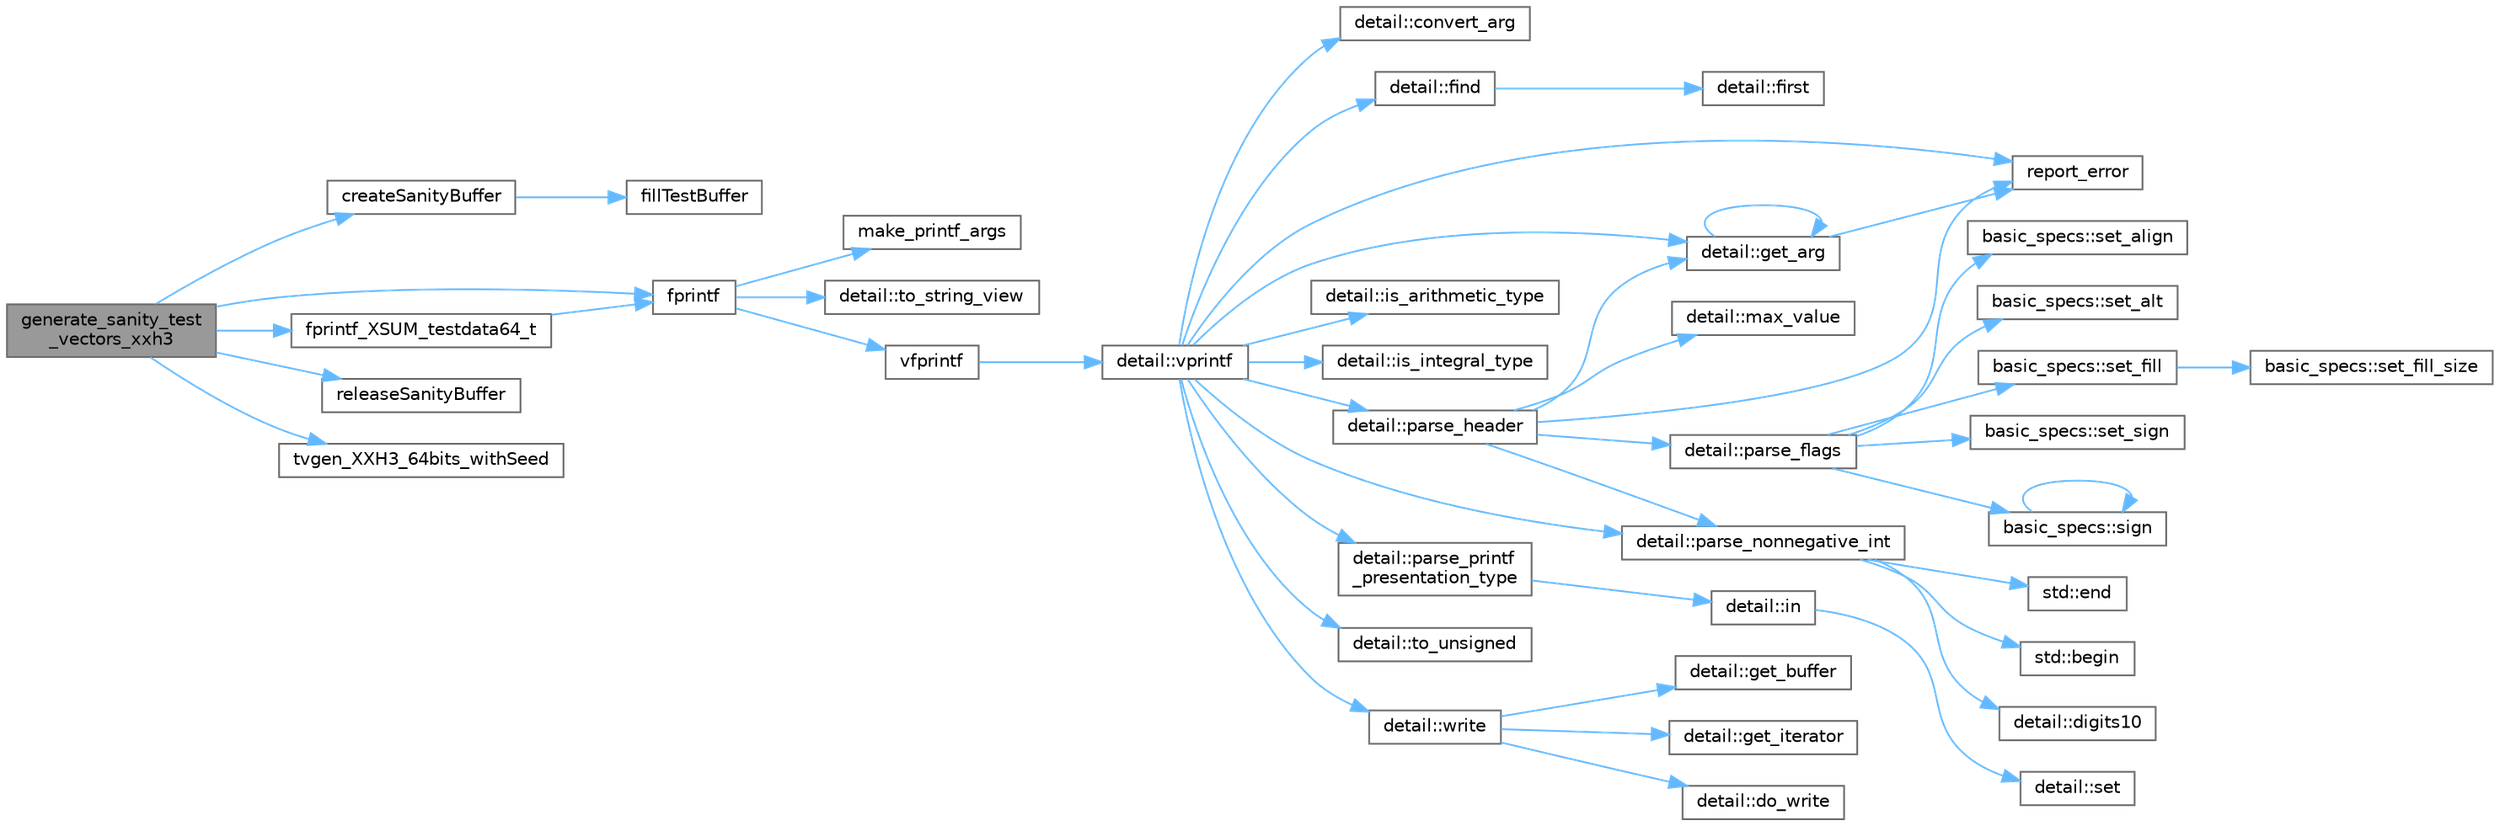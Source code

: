 digraph "generate_sanity_test_vectors_xxh3"
{
 // LATEX_PDF_SIZE
  bgcolor="transparent";
  edge [fontname=Helvetica,fontsize=10,labelfontname=Helvetica,labelfontsize=10];
  node [fontname=Helvetica,fontsize=10,shape=box,height=0.2,width=0.4];
  rankdir="LR";
  Node1 [id="Node000001",label="generate_sanity_test\l_vectors_xxh3",height=0.2,width=0.4,color="gray40", fillcolor="grey60", style="filled", fontcolor="black",tooltip=" "];
  Node1 -> Node2 [id="edge1_Node000001_Node000002",color="steelblue1",style="solid",tooltip=" "];
  Node2 [id="Node000002",label="createSanityBuffer",height=0.2,width=0.4,color="grey40", fillcolor="white", style="filled",URL="$sanity__test__vectors__generator_8c.html#abb1a322ef7da7f8b37fc603500281262",tooltip=" "];
  Node2 -> Node3 [id="edge2_Node000002_Node000003",color="steelblue1",style="solid",tooltip=" "];
  Node3 [id="Node000003",label="fillTestBuffer",height=0.2,width=0.4,color="grey40", fillcolor="white", style="filled",URL="$sanity__test__vectors__generator_8c.html#aed8f6a563f19c338abf1aca022445c45",tooltip=" "];
  Node1 -> Node4 [id="edge3_Node000001_Node000004",color="steelblue1",style="solid",tooltip=" "];
  Node4 [id="Node000004",label="fprintf",height=0.2,width=0.4,color="grey40", fillcolor="white", style="filled",URL="$printf_8h.html#a9f315126362cae9675de1642105e631e",tooltip=" "];
  Node4 -> Node5 [id="edge4_Node000004_Node000005",color="steelblue1",style="solid",tooltip=" "];
  Node5 [id="Node000005",label="make_printf_args",height=0.2,width=0.4,color="grey40", fillcolor="white", style="filled",URL="$printf_8h.html#a27dcc0efcda04388971dbea3c875f122",tooltip=" "];
  Node4 -> Node6 [id="edge5_Node000004_Node000006",color="steelblue1",style="solid",tooltip=" "];
  Node6 [id="Node000006",label="detail::to_string_view",height=0.2,width=0.4,color="grey40", fillcolor="white", style="filled",URL="$namespacedetail.html#abeae79fa3e1eded2d8fbd56cc9f0960e",tooltip=" "];
  Node4 -> Node7 [id="edge6_Node000004_Node000007",color="steelblue1",style="solid",tooltip=" "];
  Node7 [id="Node000007",label="vfprintf",height=0.2,width=0.4,color="grey40", fillcolor="white", style="filled",URL="$printf_8h.html#abb30aad964fc771fb52cf3ad88649df2",tooltip=" "];
  Node7 -> Node8 [id="edge7_Node000007_Node000008",color="steelblue1",style="solid",tooltip=" "];
  Node8 [id="Node000008",label="detail::vprintf",height=0.2,width=0.4,color="grey40", fillcolor="white", style="filled",URL="$namespacedetail.html#a1c8c2218e4c822aa8f743fb9c573717f",tooltip=" "];
  Node8 -> Node9 [id="edge8_Node000008_Node000009",color="steelblue1",style="solid",tooltip=" "];
  Node9 [id="Node000009",label="detail::convert_arg",height=0.2,width=0.4,color="grey40", fillcolor="white", style="filled",URL="$namespacedetail.html#a03c11572c9a664266d6925f327dec7f3",tooltip=" "];
  Node8 -> Node10 [id="edge9_Node000008_Node000010",color="steelblue1",style="solid",tooltip=" "];
  Node10 [id="Node000010",label="detail::find",height=0.2,width=0.4,color="grey40", fillcolor="white", style="filled",URL="$namespacedetail.html#a6b71952fab3dc32f3edb2c3e9811d8d9",tooltip=" "];
  Node10 -> Node11 [id="edge10_Node000010_Node000011",color="steelblue1",style="solid",tooltip=" "];
  Node11 [id="Node000011",label="detail::first",height=0.2,width=0.4,color="grey40", fillcolor="white", style="filled",URL="$namespacedetail.html#a02319a3deb124802b88b61f85987df5e",tooltip=" "];
  Node8 -> Node12 [id="edge11_Node000008_Node000012",color="steelblue1",style="solid",tooltip=" "];
  Node12 [id="Node000012",label="detail::get_arg",height=0.2,width=0.4,color="grey40", fillcolor="white", style="filled",URL="$namespacedetail.html#a342ef250e45bd09b2ef666b6fae1c355",tooltip=" "];
  Node12 -> Node12 [id="edge12_Node000012_Node000012",color="steelblue1",style="solid",tooltip=" "];
  Node12 -> Node13 [id="edge13_Node000012_Node000013",color="steelblue1",style="solid",tooltip=" "];
  Node13 [id="Node000013",label="report_error",height=0.2,width=0.4,color="grey40", fillcolor="white", style="filled",URL="$format-inl_8h.html#a5555893692b00b61b3886349332fd01f",tooltip=" "];
  Node8 -> Node14 [id="edge14_Node000008_Node000014",color="steelblue1",style="solid",tooltip=" "];
  Node14 [id="Node000014",label="detail::is_arithmetic_type",height=0.2,width=0.4,color="grey40", fillcolor="white", style="filled",URL="$namespacedetail.html#a802c50a56a3495fdab6020b375ba1389",tooltip=" "];
  Node8 -> Node15 [id="edge15_Node000008_Node000015",color="steelblue1",style="solid",tooltip=" "];
  Node15 [id="Node000015",label="detail::is_integral_type",height=0.2,width=0.4,color="grey40", fillcolor="white", style="filled",URL="$namespacedetail.html#a2a60f8d1bee41b803f43fc42b707b5d1",tooltip=" "];
  Node8 -> Node16 [id="edge16_Node000008_Node000016",color="steelblue1",style="solid",tooltip=" "];
  Node16 [id="Node000016",label="detail::parse_header",height=0.2,width=0.4,color="grey40", fillcolor="white", style="filled",URL="$namespacedetail.html#afc9d93e58b8edb8077f8bc8eee7f4035",tooltip=" "];
  Node16 -> Node12 [id="edge17_Node000016_Node000012",color="steelblue1",style="solid",tooltip=" "];
  Node16 -> Node17 [id="edge18_Node000016_Node000017",color="steelblue1",style="solid",tooltip=" "];
  Node17 [id="Node000017",label="detail::max_value",height=0.2,width=0.4,color="grey40", fillcolor="white", style="filled",URL="$namespacedetail.html#a45c2130c44ebe54179eafcee3cda2bfb",tooltip=" "];
  Node16 -> Node18 [id="edge19_Node000016_Node000018",color="steelblue1",style="solid",tooltip=" "];
  Node18 [id="Node000018",label="detail::parse_flags",height=0.2,width=0.4,color="grey40", fillcolor="white", style="filled",URL="$namespacedetail.html#a4213daed116a37e1767881da51238261",tooltip=" "];
  Node18 -> Node19 [id="edge20_Node000018_Node000019",color="steelblue1",style="solid",tooltip=" "];
  Node19 [id="Node000019",label="basic_specs::set_align",height=0.2,width=0.4,color="grey40", fillcolor="white", style="filled",URL="$classbasic__specs.html#ad73b6f854341aaabc744bf54e6ea6af6",tooltip=" "];
  Node18 -> Node20 [id="edge21_Node000018_Node000020",color="steelblue1",style="solid",tooltip=" "];
  Node20 [id="Node000020",label="basic_specs::set_alt",height=0.2,width=0.4,color="grey40", fillcolor="white", style="filled",URL="$classbasic__specs.html#a5f10314706a8a3d579f882f30d283b61",tooltip=" "];
  Node18 -> Node21 [id="edge22_Node000018_Node000021",color="steelblue1",style="solid",tooltip=" "];
  Node21 [id="Node000021",label="basic_specs::set_fill",height=0.2,width=0.4,color="grey40", fillcolor="white", style="filled",URL="$classbasic__specs.html#a1600987fb39fed5dfdac21b218061a9e",tooltip=" "];
  Node21 -> Node22 [id="edge23_Node000021_Node000022",color="steelblue1",style="solid",tooltip=" "];
  Node22 [id="Node000022",label="basic_specs::set_fill_size",height=0.2,width=0.4,color="grey40", fillcolor="white", style="filled",URL="$classbasic__specs.html#a4b36db5ad1e38169bd6653635d5e69cd",tooltip=" "];
  Node18 -> Node23 [id="edge24_Node000018_Node000023",color="steelblue1",style="solid",tooltip=" "];
  Node23 [id="Node000023",label="basic_specs::set_sign",height=0.2,width=0.4,color="grey40", fillcolor="white", style="filled",URL="$classbasic__specs.html#a7020ec66ba6918727e4102567c5c731a",tooltip=" "];
  Node18 -> Node24 [id="edge25_Node000018_Node000024",color="steelblue1",style="solid",tooltip=" "];
  Node24 [id="Node000024",label="basic_specs::sign",height=0.2,width=0.4,color="grey40", fillcolor="white", style="filled",URL="$classbasic__specs.html#a380e6ff33a8ae05e3ef479bf95696ad2",tooltip=" "];
  Node24 -> Node24 [id="edge26_Node000024_Node000024",color="steelblue1",style="solid",tooltip=" "];
  Node16 -> Node25 [id="edge27_Node000016_Node000025",color="steelblue1",style="solid",tooltip=" "];
  Node25 [id="Node000025",label="detail::parse_nonnegative_int",height=0.2,width=0.4,color="grey40", fillcolor="white", style="filled",URL="$namespacedetail.html#a338caba782225e115a9902d4d0835f5f",tooltip=" "];
  Node25 -> Node26 [id="edge28_Node000025_Node000026",color="steelblue1",style="solid",tooltip=" "];
  Node26 [id="Node000026",label="std::begin",height=0.2,width=0.4,color="grey40", fillcolor="white", style="filled",URL="$namespacestd.html#aec76fc52a775d29bc4058c8e1405045a",tooltip=" "];
  Node25 -> Node27 [id="edge29_Node000025_Node000027",color="steelblue1",style="solid",tooltip=" "];
  Node27 [id="Node000027",label="detail::digits10",height=0.2,width=0.4,color="grey40", fillcolor="white", style="filled",URL="$namespacedetail.html#a3a043db05db2d07deb2d98ba2d04b4eb",tooltip=" "];
  Node25 -> Node28 [id="edge30_Node000025_Node000028",color="steelblue1",style="solid",tooltip=" "];
  Node28 [id="Node000028",label="std::end",height=0.2,width=0.4,color="grey40", fillcolor="white", style="filled",URL="$namespacestd.html#a35f71a4c49ddf38bb590177e3a4b2598",tooltip=" "];
  Node16 -> Node13 [id="edge31_Node000016_Node000013",color="steelblue1",style="solid",tooltip=" "];
  Node8 -> Node25 [id="edge32_Node000008_Node000025",color="steelblue1",style="solid",tooltip=" "];
  Node8 -> Node29 [id="edge33_Node000008_Node000029",color="steelblue1",style="solid",tooltip=" "];
  Node29 [id="Node000029",label="detail::parse_printf\l_presentation_type",height=0.2,width=0.4,color="grey40", fillcolor="white", style="filled",URL="$namespacedetail.html#aa2cb095169b23e3a66260ad7078f44cc",tooltip=" "];
  Node29 -> Node30 [id="edge34_Node000029_Node000030",color="steelblue1",style="solid",tooltip=" "];
  Node30 [id="Node000030",label="detail::in",height=0.2,width=0.4,color="grey40", fillcolor="white", style="filled",URL="$namespacedetail.html#a52a5e2ed06c229dcf95ea5c46d48d05e",tooltip=" "];
  Node30 -> Node31 [id="edge35_Node000030_Node000031",color="steelblue1",style="solid",tooltip=" "];
  Node31 [id="Node000031",label="detail::set",height=0.2,width=0.4,color="grey40", fillcolor="white", style="filled",URL="$namespacedetail.html#ab484cd4186e1780becdc7f3118c29902",tooltip=" "];
  Node8 -> Node13 [id="edge36_Node000008_Node000013",color="steelblue1",style="solid",tooltip=" "];
  Node8 -> Node32 [id="edge37_Node000008_Node000032",color="steelblue1",style="solid",tooltip=" "];
  Node32 [id="Node000032",label="detail::to_unsigned",height=0.2,width=0.4,color="grey40", fillcolor="white", style="filled",URL="$namespacedetail.html#a4855e668246c731a97484efc329f2aac",tooltip=" "];
  Node8 -> Node33 [id="edge38_Node000008_Node000033",color="steelblue1",style="solid",tooltip=" "];
  Node33 [id="Node000033",label="detail::write",height=0.2,width=0.4,color="grey40", fillcolor="white", style="filled",URL="$namespacedetail.html#a29dacf26eedc9e3575fb57329a5ca0a3",tooltip=" "];
  Node33 -> Node34 [id="edge39_Node000033_Node000034",color="steelblue1",style="solid",tooltip=" "];
  Node34 [id="Node000034",label="detail::do_write",height=0.2,width=0.4,color="grey40", fillcolor="white", style="filled",URL="$namespacedetail.html#a5007cc441bd246a9096070c10d1ea683",tooltip=" "];
  Node33 -> Node35 [id="edge40_Node000033_Node000035",color="steelblue1",style="solid",tooltip=" "];
  Node35 [id="Node000035",label="detail::get_buffer",height=0.2,width=0.4,color="grey40", fillcolor="white", style="filled",URL="$namespacedetail.html#ad803bb19df422bc4c4f92d75c7564437",tooltip=" "];
  Node33 -> Node36 [id="edge41_Node000033_Node000036",color="steelblue1",style="solid",tooltip=" "];
  Node36 [id="Node000036",label="detail::get_iterator",height=0.2,width=0.4,color="grey40", fillcolor="white", style="filled",URL="$namespacedetail.html#a05e3e231207d3f28f83261c2e7ad2fe5",tooltip=" "];
  Node1 -> Node37 [id="edge42_Node000001_Node000037",color="steelblue1",style="solid",tooltip=" "];
  Node37 [id="Node000037",label="fprintf_XSUM_testdata64_t",height=0.2,width=0.4,color="grey40", fillcolor="white", style="filled",URL="$sanity__test__vectors__generator_8c.html#ad80c7b8f8d085c0f9298a1516fcf1246",tooltip=" "];
  Node37 -> Node4 [id="edge43_Node000037_Node000004",color="steelblue1",style="solid",tooltip=" "];
  Node1 -> Node38 [id="edge44_Node000001_Node000038",color="steelblue1",style="solid",tooltip=" "];
  Node38 [id="Node000038",label="releaseSanityBuffer",height=0.2,width=0.4,color="grey40", fillcolor="white", style="filled",URL="$sanity__test__vectors__generator_8c.html#a9ae37310dbfba914bb7a7f308a7abdb1",tooltip=" "];
  Node1 -> Node39 [id="edge45_Node000001_Node000039",color="steelblue1",style="solid",tooltip=" "];
  Node39 [id="Node000039",label="tvgen_XXH3_64bits_withSeed",height=0.2,width=0.4,color="grey40", fillcolor="white", style="filled",URL="$sanity__test__vectors__generator_8c.html#a598a1384353cc616966ca2703293d547",tooltip=" "];
}
